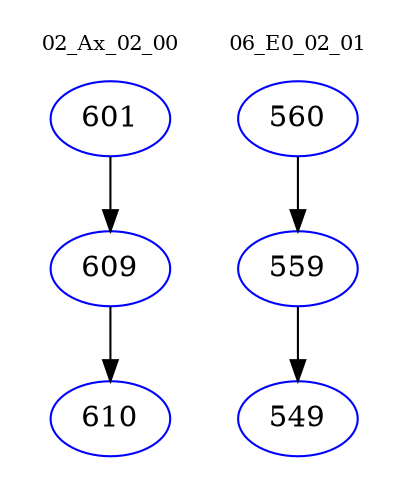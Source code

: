 digraph{
subgraph cluster_0 {
color = white
label = "02_Ax_02_00";
fontsize=10;
T0_601 [label="601", color="blue"]
T0_601 -> T0_609 [color="black"]
T0_609 [label="609", color="blue"]
T0_609 -> T0_610 [color="black"]
T0_610 [label="610", color="blue"]
}
subgraph cluster_1 {
color = white
label = "06_E0_02_01";
fontsize=10;
T1_560 [label="560", color="blue"]
T1_560 -> T1_559 [color="black"]
T1_559 [label="559", color="blue"]
T1_559 -> T1_549 [color="black"]
T1_549 [label="549", color="blue"]
}
}
